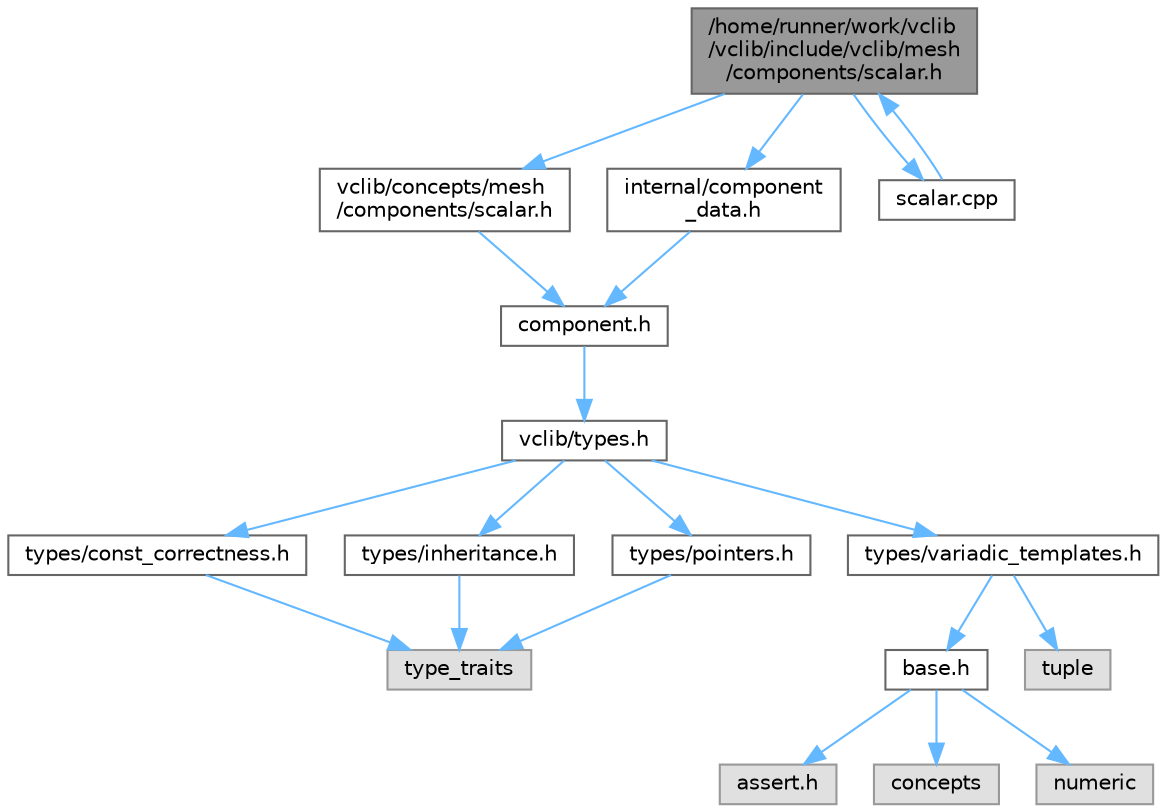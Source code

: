 digraph "/home/runner/work/vclib/vclib/include/vclib/mesh/components/scalar.h"
{
 // LATEX_PDF_SIZE
  bgcolor="transparent";
  edge [fontname=Helvetica,fontsize=10,labelfontname=Helvetica,labelfontsize=10];
  node [fontname=Helvetica,fontsize=10,shape=box,height=0.2,width=0.4];
  Node1 [label="/home/runner/work/vclib\l/vclib/include/vclib/mesh\l/components/scalar.h",height=0.2,width=0.4,color="gray40", fillcolor="grey60", style="filled", fontcolor="black",tooltip=" "];
  Node1 -> Node2 [color="steelblue1",style="solid"];
  Node2 [label="vclib/concepts/mesh\l/components/scalar.h",height=0.2,width=0.4,color="grey40", fillcolor="white", style="filled",URL="$concepts_2mesh_2components_2scalar_8h.html",tooltip=" "];
  Node2 -> Node3 [color="steelblue1",style="solid"];
  Node3 [label="component.h",height=0.2,width=0.4,color="grey40", fillcolor="white", style="filled",URL="$component_8h.html",tooltip=" "];
  Node3 -> Node4 [color="steelblue1",style="solid"];
  Node4 [label="vclib/types.h",height=0.2,width=0.4,color="grey40", fillcolor="white", style="filled",URL="$types_8h.html",tooltip=" "];
  Node4 -> Node5 [color="steelblue1",style="solid"];
  Node5 [label="types/const_correctness.h",height=0.2,width=0.4,color="grey40", fillcolor="white", style="filled",URL="$types_2const__correctness_8h.html",tooltip=" "];
  Node5 -> Node6 [color="steelblue1",style="solid"];
  Node6 [label="type_traits",height=0.2,width=0.4,color="grey60", fillcolor="#E0E0E0", style="filled",tooltip=" "];
  Node4 -> Node7 [color="steelblue1",style="solid"];
  Node7 [label="types/inheritance.h",height=0.2,width=0.4,color="grey40", fillcolor="white", style="filled",URL="$inheritance_8h.html",tooltip=" "];
  Node7 -> Node6 [color="steelblue1",style="solid"];
  Node4 -> Node8 [color="steelblue1",style="solid"];
  Node8 [label="types/pointers.h",height=0.2,width=0.4,color="grey40", fillcolor="white", style="filled",URL="$types_2pointers_8h.html",tooltip=" "];
  Node8 -> Node6 [color="steelblue1",style="solid"];
  Node4 -> Node9 [color="steelblue1",style="solid"];
  Node9 [label="types/variadic_templates.h",height=0.2,width=0.4,color="grey40", fillcolor="white", style="filled",URL="$variadic__templates_8h.html",tooltip=" "];
  Node9 -> Node10 [color="steelblue1",style="solid"];
  Node10 [label="base.h",height=0.2,width=0.4,color="grey40", fillcolor="white", style="filled",URL="$types_2base_8h.html",tooltip=" "];
  Node10 -> Node11 [color="steelblue1",style="solid"];
  Node11 [label="assert.h",height=0.2,width=0.4,color="grey60", fillcolor="#E0E0E0", style="filled",tooltip=" "];
  Node10 -> Node12 [color="steelblue1",style="solid"];
  Node12 [label="concepts",height=0.2,width=0.4,color="grey60", fillcolor="#E0E0E0", style="filled",tooltip=" "];
  Node10 -> Node13 [color="steelblue1",style="solid"];
  Node13 [label="numeric",height=0.2,width=0.4,color="grey60", fillcolor="#E0E0E0", style="filled",tooltip=" "];
  Node9 -> Node14 [color="steelblue1",style="solid"];
  Node14 [label="tuple",height=0.2,width=0.4,color="grey60", fillcolor="#E0E0E0", style="filled",tooltip=" "];
  Node1 -> Node15 [color="steelblue1",style="solid"];
  Node15 [label="internal/component\l_data.h",height=0.2,width=0.4,color="grey40", fillcolor="white", style="filled",URL="$component__data_8h.html",tooltip=" "];
  Node15 -> Node3 [color="steelblue1",style="solid"];
  Node1 -> Node16 [color="steelblue1",style="solid"];
  Node16 [label="scalar.cpp",height=0.2,width=0.4,color="grey40", fillcolor="white", style="filled",URL="$mesh_2components_2scalar_8cpp.html",tooltip=" "];
  Node16 -> Node1 [color="steelblue1",style="solid"];
}

